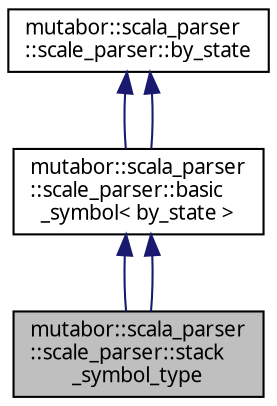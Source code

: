 digraph "mutabor::scala_parser::scale_parser::stack_symbol_type"
{
  edge [fontname="Sans",fontsize="10",labelfontname="Sans",labelfontsize="10"];
  node [fontname="Sans",fontsize="10",shape=record];
  Node0 [label="mutabor::scala_parser\l::scale_parser::stack\l_symbol_type",height=0.2,width=0.4,color="black", fillcolor="grey75", style="filled", fontcolor="black"];
  Node1 -> Node0 [dir="back",color="midnightblue",fontsize="10",style="solid",fontname="Sans"];
  Node1 [label="mutabor::scala_parser\l::scale_parser::basic\l_symbol\< by_state \>",height=0.2,width=0.4,color="black", fillcolor="white", style="filled",URL="$d6/d67/structmutabor_1_1scala__parser_1_1scale__parser_1_1basic__symbol.html"];
  Node2 -> Node1 [dir="back",color="midnightblue",fontsize="10",style="solid",fontname="Sans"];
  Node2 [label="mutabor::scala_parser\l::scale_parser::by_state",height=0.2,width=0.4,color="black", fillcolor="white", style="filled",URL="$d5/d7d/structmutabor_1_1scala__parser_1_1scale__parser_1_1by__state.html",tooltip="Type access provider for state based symbols. "];
  Node2 -> Node1 [dir="back",color="midnightblue",fontsize="10",style="solid",fontname="Sans"];
  Node1 -> Node0 [dir="back",color="midnightblue",fontsize="10",style="solid",fontname="Sans"];
}

